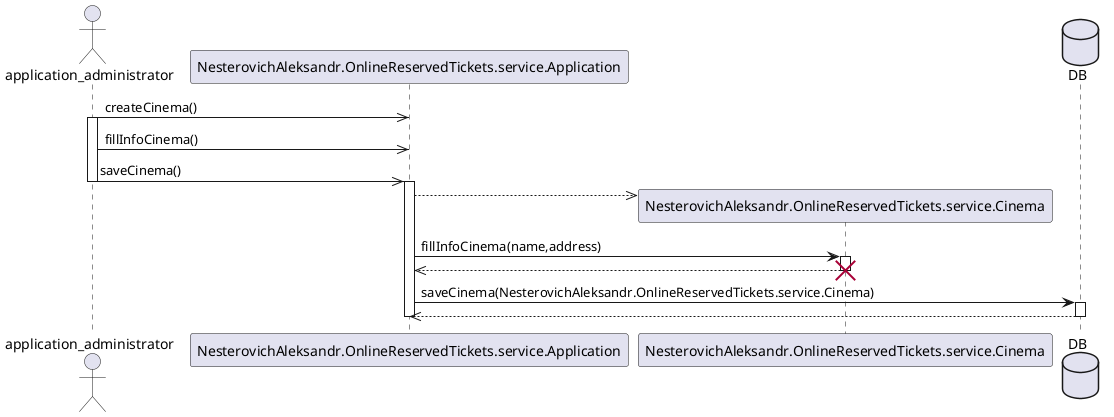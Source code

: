 @startuml

actor application_administrator

application_administrator ->> NesterovichAleksandr.OnlineReservedTickets.service.Application : createCinema()
activate application_administrator
application_administrator ->> NesterovichAleksandr.OnlineReservedTickets.service.Application : fillInfoCinema()
application_administrator ->> NesterovichAleksandr.OnlineReservedTickets.service.Application : saveCinema()
deactivate application_administrator

activate NesterovichAleksandr.OnlineReservedTickets.service.Application
create NesterovichAleksandr.OnlineReservedTickets.service.Cinema
NesterovichAleksandr.OnlineReservedTickets.service.Application -->> NesterovichAleksandr.OnlineReservedTickets.service.Cinema
NesterovichAleksandr.OnlineReservedTickets.service.Application -> NesterovichAleksandr.OnlineReservedTickets.service.Cinema : fillInfoCinema(name,address)
activate NesterovichAleksandr.OnlineReservedTickets.service.Cinema
NesterovichAleksandr.OnlineReservedTickets.service.Application <<-- NesterovichAleksandr.OnlineReservedTickets.service.Cinema
deactivate NesterovichAleksandr.OnlineReservedTickets.service.Cinema
destroy NesterovichAleksandr.OnlineReservedTickets.service.Cinema

database DB

NesterovichAleksandr.OnlineReservedTickets.service.Application -> DB : saveCinema(NesterovichAleksandr.OnlineReservedTickets.service.Cinema)
activate DB
NesterovichAleksandr.OnlineReservedTickets.service.Application <<-- DB
deactivate DB

deactivate NesterovichAleksandr.OnlineReservedTickets.service.Application

@enduml